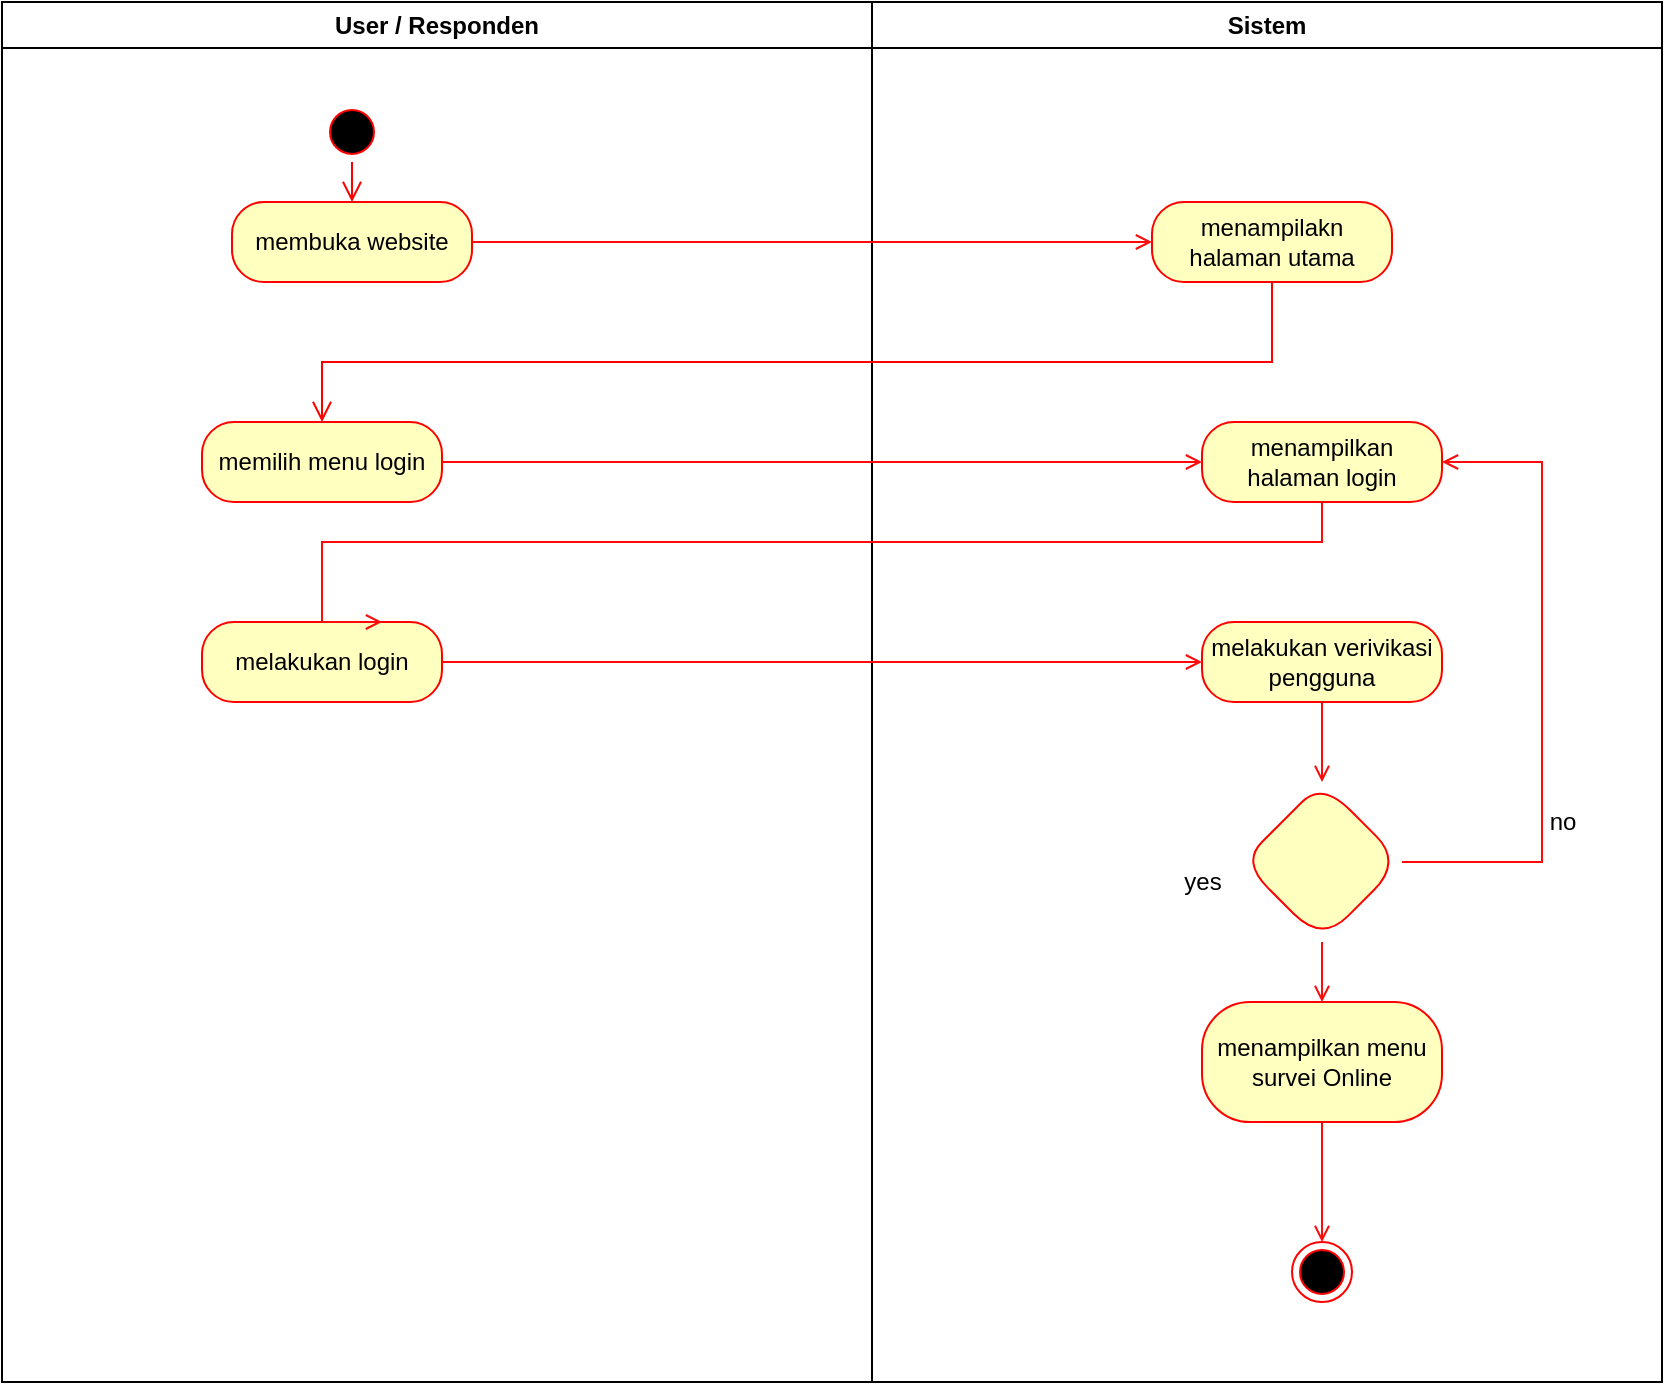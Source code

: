 <mxfile version="20.8.5" type="github">
  <diagram name="Page-1" id="e7e014a7-5840-1c2e-5031-d8a46d1fe8dd">
    <mxGraphModel dx="2404" dy="661" grid="1" gridSize="10" guides="1" tooltips="1" connect="1" arrows="1" fold="1" page="1" pageScale="1" pageWidth="1169" pageHeight="826" background="none" math="0" shadow="0">
      <root>
        <mxCell id="0" />
        <mxCell id="1" parent="0" />
        <mxCell id="SPDB-RYZYYu29DdNVvm_-6" value="User / Responden" style="swimlane;whiteSpace=wrap;startSize=23;" parent="1" vertex="1">
          <mxGeometry x="-980" y="40" width="435" height="690" as="geometry" />
        </mxCell>
        <mxCell id="SPDB-RYZYYu29DdNVvm_-7" value="" style="ellipse;shape=startState;fillColor=#000000;strokeColor=#ff0000;" parent="SPDB-RYZYYu29DdNVvm_-6" vertex="1">
          <mxGeometry x="160" y="50" width="30" height="30" as="geometry" />
        </mxCell>
        <mxCell id="RG1qngbpqG3eQFfVuzPi-10" value="memilih menu login" style="rounded=1;whiteSpace=wrap;html=1;arcSize=40;fontColor=#000000;fillColor=#ffffc0;strokeColor=#ff0000;" parent="SPDB-RYZYYu29DdNVvm_-6" vertex="1">
          <mxGeometry x="100" y="210" width="120" height="40" as="geometry" />
        </mxCell>
        <mxCell id="RG1qngbpqG3eQFfVuzPi-11" value="melakukan login" style="rounded=1;whiteSpace=wrap;html=1;arcSize=40;fontColor=#000000;fillColor=#ffffc0;strokeColor=#ff0000;" parent="SPDB-RYZYYu29DdNVvm_-6" vertex="1">
          <mxGeometry x="100" y="310" width="120" height="40" as="geometry" />
        </mxCell>
        <mxCell id="SPDB-RYZYYu29DdNVvm_-20" value="Sistem" style="swimlane;whiteSpace=wrap" parent="1" vertex="1">
          <mxGeometry x="-545" y="40" width="395" height="690" as="geometry" />
        </mxCell>
        <mxCell id="RG1qngbpqG3eQFfVuzPi-7" value="menampilakn halaman utama" style="rounded=1;whiteSpace=wrap;html=1;arcSize=40;fontColor=#000000;fillColor=#ffffc0;strokeColor=#ff0000;" parent="SPDB-RYZYYu29DdNVvm_-20" vertex="1">
          <mxGeometry x="140" y="100" width="120" height="40" as="geometry" />
        </mxCell>
        <mxCell id="RG1qngbpqG3eQFfVuzPi-18" value="" style="edgeStyle=orthogonalEdgeStyle;rounded=0;orthogonalLoop=1;jettySize=auto;html=1;strokeColor=#FF0A0A;endArrow=open;endFill=0;" parent="SPDB-RYZYYu29DdNVvm_-20" source="RG1qngbpqG3eQFfVuzPi-13" target="RG1qngbpqG3eQFfVuzPi-17" edge="1">
          <mxGeometry relative="1" as="geometry" />
        </mxCell>
        <mxCell id="RG1qngbpqG3eQFfVuzPi-13" value="melakukan verivikasi pengguna" style="rounded=1;whiteSpace=wrap;html=1;arcSize=40;fontColor=#000000;fillColor=#ffffc0;strokeColor=#ff0000;" parent="SPDB-RYZYYu29DdNVvm_-20" vertex="1">
          <mxGeometry x="165" y="310" width="120" height="40" as="geometry" />
        </mxCell>
        <mxCell id="RG1qngbpqG3eQFfVuzPi-17" value="" style="rhombus;whiteSpace=wrap;html=1;fillColor=#ffffc0;strokeColor=#ff0000;fontColor=#000000;rounded=1;arcSize=40;" parent="SPDB-RYZYYu29DdNVvm_-20" vertex="1">
          <mxGeometry x="185" y="390" width="80" height="80" as="geometry" />
        </mxCell>
        <mxCell id="RG1qngbpqG3eQFfVuzPi-23" value="menampilkan halaman login" style="rounded=1;whiteSpace=wrap;html=1;arcSize=40;fontColor=#000000;fillColor=#ffffc0;strokeColor=#ff0000;" parent="SPDB-RYZYYu29DdNVvm_-20" vertex="1">
          <mxGeometry x="165" y="210" width="120" height="40" as="geometry" />
        </mxCell>
        <mxCell id="RG1qngbpqG3eQFfVuzPi-21" style="edgeStyle=orthogonalEdgeStyle;rounded=0;orthogonalLoop=1;jettySize=auto;html=1;strokeColor=#FF0A0A;endArrow=open;endFill=0;entryX=1;entryY=0.5;entryDx=0;entryDy=0;" parent="SPDB-RYZYYu29DdNVvm_-20" source="RG1qngbpqG3eQFfVuzPi-17" target="RG1qngbpqG3eQFfVuzPi-23" edge="1">
          <mxGeometry relative="1" as="geometry">
            <mxPoint x="376.391" y="420" as="targetPoint" />
            <Array as="points">
              <mxPoint x="335" y="430" />
              <mxPoint x="335" y="230" />
            </Array>
          </mxGeometry>
        </mxCell>
        <mxCell id="RG1qngbpqG3eQFfVuzPi-30" style="edgeStyle=orthogonalEdgeStyle;rounded=0;orthogonalLoop=1;jettySize=auto;html=1;strokeColor=#FF0A0A;endArrow=open;endFill=0;" parent="SPDB-RYZYYu29DdNVvm_-20" source="RG1qngbpqG3eQFfVuzPi-19" target="RG1qngbpqG3eQFfVuzPi-29" edge="1">
          <mxGeometry relative="1" as="geometry" />
        </mxCell>
        <mxCell id="RG1qngbpqG3eQFfVuzPi-19" value="menampilkan menu survei Online" style="whiteSpace=wrap;html=1;fillColor=#ffffc0;strokeColor=#ff0000;fontColor=#000000;rounded=1;arcSize=40;" parent="SPDB-RYZYYu29DdNVvm_-20" vertex="1">
          <mxGeometry x="165" y="500" width="120" height="60" as="geometry" />
        </mxCell>
        <mxCell id="RG1qngbpqG3eQFfVuzPi-20" value="" style="edgeStyle=orthogonalEdgeStyle;rounded=0;orthogonalLoop=1;jettySize=auto;html=1;strokeColor=#FF0A0A;endArrow=open;endFill=0;" parent="SPDB-RYZYYu29DdNVvm_-20" source="RG1qngbpqG3eQFfVuzPi-17" target="RG1qngbpqG3eQFfVuzPi-19" edge="1">
          <mxGeometry relative="1" as="geometry" />
        </mxCell>
        <mxCell id="RG1qngbpqG3eQFfVuzPi-29" value="" style="ellipse;html=1;shape=endState;fillColor=#000000;strokeColor=#ff0000;" parent="SPDB-RYZYYu29DdNVvm_-20" vertex="1">
          <mxGeometry x="210" y="620" width="30" height="30" as="geometry" />
        </mxCell>
        <mxCell id="RG1qngbpqG3eQFfVuzPi-9" style="edgeStyle=orthogonalEdgeStyle;rounded=0;orthogonalLoop=1;jettySize=auto;html=1;entryX=0;entryY=0.5;entryDx=0;entryDy=0;strokeColor=#FF0A0A;endArrow=open;endFill=0;" parent="1" source="RG1qngbpqG3eQFfVuzPi-2" target="RG1qngbpqG3eQFfVuzPi-7" edge="1">
          <mxGeometry relative="1" as="geometry" />
        </mxCell>
        <mxCell id="RG1qngbpqG3eQFfVuzPi-2" value="membuka website" style="rounded=1;whiteSpace=wrap;html=1;arcSize=40;fontColor=#000000;fillColor=#ffffc0;strokeColor=#ff0000;" parent="1" vertex="1">
          <mxGeometry x="-865" y="140" width="120" height="40" as="geometry" />
        </mxCell>
        <mxCell id="SPDB-RYZYYu29DdNVvm_-8" value="" style="edgeStyle=elbowEdgeStyle;elbow=horizontal;verticalAlign=bottom;endArrow=open;endSize=8;strokeColor=#FF0000;endFill=1;rounded=0;" parent="1" source="SPDB-RYZYYu29DdNVvm_-7" target="RG1qngbpqG3eQFfVuzPi-2" edge="1">
          <mxGeometry x="-880" y="70" as="geometry">
            <mxPoint x="-805" y="160" as="targetPoint" />
          </mxGeometry>
        </mxCell>
        <mxCell id="RG1qngbpqG3eQFfVuzPi-8" value="" style="edgeStyle=orthogonalEdgeStyle;html=1;verticalAlign=bottom;endArrow=open;endSize=8;strokeColor=#ff0000;rounded=0;" parent="1" source="RG1qngbpqG3eQFfVuzPi-7" target="RG1qngbpqG3eQFfVuzPi-10" edge="1">
          <mxGeometry relative="1" as="geometry">
            <mxPoint x="-810" y="270" as="targetPoint" />
            <Array as="points">
              <mxPoint x="-345" y="220" />
              <mxPoint x="-820" y="220" />
            </Array>
          </mxGeometry>
        </mxCell>
        <mxCell id="RG1qngbpqG3eQFfVuzPi-14" value="" style="edgeStyle=orthogonalEdgeStyle;rounded=0;orthogonalLoop=1;jettySize=auto;html=1;strokeColor=#FF0A0A;endArrow=open;endFill=0;" parent="1" source="RG1qngbpqG3eQFfVuzPi-11" target="RG1qngbpqG3eQFfVuzPi-13" edge="1">
          <mxGeometry relative="1" as="geometry">
            <Array as="points">
              <mxPoint x="-470" y="370" />
              <mxPoint x="-470" y="370" />
            </Array>
          </mxGeometry>
        </mxCell>
        <mxCell id="RG1qngbpqG3eQFfVuzPi-24" value="" style="edgeStyle=orthogonalEdgeStyle;rounded=0;orthogonalLoop=1;jettySize=auto;html=1;strokeColor=#FF0A0A;endArrow=open;endFill=0;" parent="1" source="RG1qngbpqG3eQFfVuzPi-10" target="RG1qngbpqG3eQFfVuzPi-23" edge="1">
          <mxGeometry relative="1" as="geometry">
            <Array as="points">
              <mxPoint x="-470" y="270" />
              <mxPoint x="-470" y="270" />
            </Array>
          </mxGeometry>
        </mxCell>
        <mxCell id="RG1qngbpqG3eQFfVuzPi-25" style="edgeStyle=orthogonalEdgeStyle;rounded=0;orthogonalLoop=1;jettySize=auto;html=1;entryX=0.75;entryY=0;entryDx=0;entryDy=0;strokeColor=#FF0A0A;endArrow=open;endFill=0;" parent="1" source="RG1qngbpqG3eQFfVuzPi-23" target="RG1qngbpqG3eQFfVuzPi-11" edge="1">
          <mxGeometry relative="1" as="geometry">
            <Array as="points">
              <mxPoint x="-320" y="310" />
              <mxPoint x="-820" y="310" />
              <mxPoint x="-820" y="350" />
            </Array>
          </mxGeometry>
        </mxCell>
        <mxCell id="RG1qngbpqG3eQFfVuzPi-27" value="no" style="text;html=1;align=center;verticalAlign=middle;resizable=0;points=[];autosize=1;strokeColor=none;fillColor=none;" parent="1" vertex="1">
          <mxGeometry x="-220" y="435" width="40" height="30" as="geometry" />
        </mxCell>
        <mxCell id="RG1qngbpqG3eQFfVuzPi-28" value="yes" style="text;html=1;align=center;verticalAlign=middle;resizable=0;points=[];autosize=1;strokeColor=none;fillColor=none;" parent="1" vertex="1">
          <mxGeometry x="-400" y="465" width="40" height="30" as="geometry" />
        </mxCell>
      </root>
    </mxGraphModel>
  </diagram>
</mxfile>

